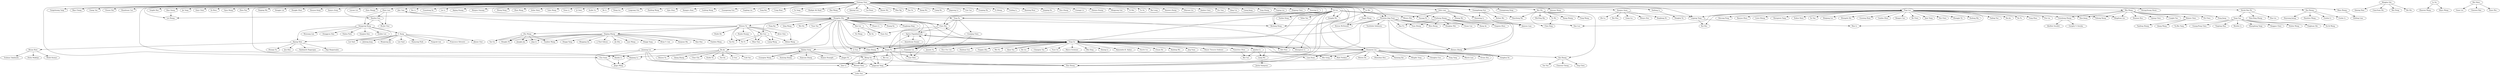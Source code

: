 strict digraph G{
"Enhong Chen " -> "Biao Xiang "
"Enhong Chen " -> "Fangshuang Tang "
"Enhong Chen " -> "Biao Chang "
"Enhong Chen " -> "Chang Tan "
"Enhong Chen " -> "Chunni Dai"
"Enhong Chen " -> "Huanhuan Cao "
"Enhong Chen " -> "Jilei Tian "
"Enhong Chen " -> "Le Wu "
"Enhong Chen " -> "Tengfei Bao "
"Enhong Chen " -> "Lei Zhang "
"Enhong Chen " -> "Jie Yang "
"Enhong Chen " -> "Zaiyi Chen"
"Enhong Chen " -> "Qi Zhou "
"Enhong Chen " -> "Yijun Wang"
"Enhong Chen " -> "Zhen Pan"
"Enhong Chen " -> "Tong Xu "
"Enhong Chen " -> "Haiping Ma "
"Enhong Chen " -> "Hongjie Lin"
"Enhong Chen " -> "Hongke Zhao "
"Enhong Chen " -> "Ruoyan Kong"
"Enhong Chen " -> "Xianyu Zeng "
"Enhong Chen " -> "Chuanren Liu "
"Enhong Chen " -> "Liyuan Liu "
"Enhong Chen " -> "Zhen Wangy"
"Enhong Chen " -> "Chu Guan "
"Enhong Chen " -> "Xiaolin Li "
"Enhong Chen " -> "Xin Li "
"Enhong Chen " -> "Guandong Xu "
"Enhong Chen " -> "Lin Li "
"Enhong Chen " -> "Aiqing Huang "
"Enhong Chen " -> "Wenjun Ouyang "
"Enhong Chen " -> "Chen Zhu "
"Enhong Chen " -> "Zheng Dong "
"Enhong Chen " -> "Zhen Wang "
"Enhong Chen " -> "Zefan Shen "
"Enhong Chen " -> "Yubo Wang "
"Enhong Chen " -> "Yitan Li "
"Enhong Chen " -> "Ji Chen "
"Enhong Chen " -> "Kuifei Yu "
"Enhong Chen " -> "Bo Li "
"Enhong Chen " -> "Dong Liu "
"Enhong Chen " -> "Lingyang Chu "
"Enhong Chen " -> "Zhefeng Wang "
"Enhong Chen " -> "Zijin Zhao "
"Enhong Chen " -> "Xiangyu Zhao "
"Enhong Chen " -> "Guifeng Wang "
"Enhong Chen " -> "Guangming Guo "
"Enhong Chen " -> "Yingling Liu "
"Enhong Chen " -> "Yong Rui "
"Enhong Chen " -> "Cong Zhao "
"Enhong Chen " -> "Zhen Liao "
"Enhong Chen " -> "Yu Yang "
"Enhong Chen " -> "Shafqat Ali Shad "
"Enhong Chen " -> "Hao Wang "
"Enhong Chen " -> "Xiaohui Sun "
"Enhong Chen " -> "Qiming Luo "
"Enhong Chen " -> "Lei Duan "
"Enhong Chen " -> "Runze Wu "
"Enhong Chen " -> "Wan Ng"
"Enhong Chen " -> "Fan Ye "
"Enhong Chen " -> "Xiang Wu "
"Enhong Chen " -> "Liang He "
"Enhong Chen " -> "Jingsong Lv"
"Enhong Chen " -> "Can Cao"
"Enhong Chen " -> "Guoping Hu"
"Enhong Chen " -> "Yi Zheng "
"Enhong Chen " -> "Guiling Li "
"Enhong Chen " -> "Baoxing Huai "
"Enhong Chen " -> "Junping Du "
"Enhong Chen " -> "Kun Zhang"
"Enhong Chen " -> "Guangyi Lv"
"Enhong Chen " -> "Zhenya Huang"
"Enhong Chen " -> "Mingyong Gao"
"Enhong Chen " -> "Si Wei"
"Enhong Chen " -> "Yu Su"
"Enhong Chen " -> "Bai Long"
"Enhong Chen " -> "Xiaowei Zhong"
"Enhong Chen " -> "Zhiyuan Liu"
"Enhong Chen " -> "Jianhui Chen"
"Enhong Chen " -> "Fei Tian"
"Enhong Chen " -> "Qing Cui"
"Enhong Chen " -> "Liang Jiang"
"Enhong Chen " -> "Tong Zhang"
"Enhong Chen " -> "Yuping Liu"
"Enhong Chen " -> "Zhigang Chen"
"Enhong Chen " -> "Xueying Li"
"Xiaohui Sun " -> "Dongyeop Kang "
"Xiaohui Sun " -> "Ho-Jin Choi "
"Chuanren Liu " -> "Mingfei Teng "
"Chuanren Liu " -> "March Liao"
"Chuanren Liu " -> "Vivian Zhu"
"Chuanren Liu " -> "Kai Zhang "
"Chuanren Liu " -> "Wei Geng"
"Chuanren Liu " -> "Matt Perkins"
"Chuanren Liu " -> "Bowen Du "
"Chuanren Liu " -> "Zhenshan Hou "
"Chuanren Liu " -> "Yanming Xie"
"Chuanren Liu " -> "Lian Duan "
"Chuanren Liu " -> "Yong Ge "
"Tong Xu " -> "Guoqing Chen "
"Chu Guan " -> "Jingci Ming"
"Chen Zhu " -> "Yuan Zuo "
"Dongyeop Kang " -> "Woosang Lim "
"Dongyeop Kang " -> "Lee Sael "
"Dongyeop Kang " -> "Donggyun Han "
"Dongyeop Kang " -> "Nahea Park "
"Dongyeop Kang " -> "Sangtae Kim "
"Dongyeop Kang " -> "Soobin Lee "
"Kai Zhang " -> "Chaoran Cheng "
"Kai Zhang " -> "Ting Chen"
"Guoqing Chen " -> "Can Chen "
"Hengshu Zhu " -> "Huang Xu "
"Hengshu Zhu " -> "Bo Jin "
"Hengshu Zhu " -> "Li Guo"
"Hengshu Zhu " -> "Chao Zhang"
"Hengshu Zhu " -> "Richang Hong "
"Hengshu Zhu " -> "Chen Zhu "
"Hengshu Zhu " -> "Pengliang Ding "
"Hengshu Zhu " -> "Fang Xie "
"Hengshu Zhu " -> "Guannan Liu "
"Hengshu Zhu " -> "Qing Wang "
"Hengshu Zhu " -> "Wei Hu "
"Hengshu Zhu " -> "Yuan Yao "
"Hengshu Zhu " -> "Meng Qu "
"Hengshu Zhu " -> "Junming Liu "
"Hengshu Zhu " -> "Hao Lin "
"Junming Liu " -> "Qiao Li "
"Junming Liu " -> "Weiwei Chen "
"Hao Lin " -> "Fei Wang "
"Hao Lin " -> "Ke Xu "
"Bo Jin " -> "Chao Che "
"Bo Jin " -> "Kuifei Yu"
"Bo Jin " -> "Yue Qu "
"Bo Jin " -> "Li Guo "
"Bo Jin " -> "Cuili Yao "
"Bo Jin " -> "Ruiyun Yu "
"Bo Jin " -> "Qiang Zhang "
"Enhong Chen " -> "Qi Liu "
"Enhong Chen " -> "Yong Ge "
"Enhong Chen " -> "Xinjiang Lu "
"Enhong Chen " -> "Hao Zhong "
"Enhong Chen " -> "Yingzi Wang "
"Enhong Chen " -> "Haocheng Wu "
"Yong Ge " -> "Hasan Timucin Ozdemir "
"Yong Ge " -> "Jannite Yu "
"Yong Ge " -> "Kuo Chu Lee "
"Yong Ge " -> "Zhenyu Zhang"
"Yong Ge " -> "Danhuai Guo "
"Yong Ge " -> "Yingqiu Zhu "
"Yong Ge " -> "Wei Xu "
"Yong Ge " -> "Zijun Yao "
"Yong Ge " -> "Chen Zhu "
"Yong Ge " -> "Bo Jin "
"Yong Ge " -> "Li Guo"
"Yong Ge " -> "Chao Zhang"
"Yong Ge " -> "Liang Wu "
"Yong Ge " -> "Bo Liu "
"Yong Ge " -> "Changxia Tao "
"Yong Ge " -> "Yuan Ge"
"Yong Ge " -> "Chuanren Liu "
"Yong Ge " -> "Wei Geng"
"Yong Ge " -> "Matt Perkins"
"Yong Ge " -> "Spiros Papadimitriou "
"Yong Ge " -> "Keli Xiao "
"Yong Ge " -> "Marco Gruteser "
"Yong Ge " -> "Min Ding "
"Yong Ge " -> "Siming Li"
"Yong Ge " -> "Ramendra K. Sahoo"
"Qi Liu " -> "Yuyang Ye"
"Qi Liu " -> "Wenya Zhu"
"Qi Liu " -> "Zongda Wu "
"Qi Liu " -> "Keli Xiao "
"Qi Liu " -> "Yefan Tao "
"Tong Xu " -> "Guannan Liu "
"Dongyeop Kang " -> "U. Kang "
"Spiros Papadimitriou " -> "Yong Ge "
"Zijun Yao " -> "Yong Ge "
"Chuanren Liu " -> "Jingyuan Yang "
"Chuanren Liu " -> "Leilei Sun "
"Chuanren Liu " -> "Chonghui Guo "
"U. Kang " -> "Francesco Silvestri "
"U. Kang " -> "Jihoon Choi"
"U. Kang " -> "Lee Sael "
"U. Kang " -> "Jinhong Jung "
"U. Kang " -> "Woojeong Jin"
"U. Kang " -> "Lee Sael"
"U. Kang " -> "Namyong Park"
"Enhong Chen " -> "Hengshu Zhu "
"Enhong Chen " -> "Zhongmou Li "
"Yong Ge " -> "Yuanchun Zhou "
"Yong Ge " -> "Yanchi Liu "
"Qi Liu " -> "Hao Zhong "
"Tong Xu " -> "Chen Zhu "
"Zhen Liao " -> "Ho-Jin Choi "
"Hengshu Zhu " -> "Zhiwen Yu "
"Defu Lian " -> "Xianming Li "
"Junming Liu " -> "Jingyuan Yang "
"Yuanchun Zhou " -> "Bin Cao "
"Keli Xiao " -> "Yong Ge "
"Zhiwen Yu " -> "Bin Guo "
"Zhiwen Yu " -> "Zhitao Wang "
"Zhiwen Yu " -> "Liang Wang "
"Zhiwen Yu " -> "Tao Ku "
"Zhiwen Yu " -> "Fei Yi "
"Zhiwen Yu " -> "Miao Tian "
"Zhiwen Yu " -> "Zhu Wang "
"Zhiwen Yu " -> "Huilei He "
"Zhiwen Yu " -> "Jilei Tian "
"Zhiwen Yu " -> "Runhe Huang"
"Zhiwen Yu " -> "Daqing Zhang "
"Liang Wu " -> "Justin Sampson "
"Daqing Zhang " -> "Leye Wang "
"Daqing Zhang " -> "Dingqi Yang "
"Daqing Zhang " -> "Brian Y. Lim "
"Daqing Zhang " -> "Xiaojuan Ma "
"Daqing Zhang " -> "Xiao Han "
"Daqing Zhang " -> "Tianben Wang "
"Daqing Zhang " -> "Tianben Wang"
"Daqing Zhang " -> "Tao Gu"
"Daqing Zhang " -> "Hongbo Ni"
"Daqing Zhang " -> "Jiangbo Jia"
"Daqing Zhang " -> "Jing Lv"
"Daqing Zhang " -> "Dingqi Yang"
"Daqing Zhang " -> "Bingqing Qu"
"Daqing Zhang " -> "J. Paul Gibson"
"Daqing Zhang " -> "Jie Zhu"
"Weiwei Chen " -> "Leilei Sun "
"Yanjie Fu " -> "Spiros Papadimitriou "
"Spiros Papadimitriou " -> "Ananthram Swami "
"Enhong Chen " -> "Defu Lian "
"Enhong Chen " -> "Wei Wu "
"Enhong Chen " -> "Linpeng Tang "
"Wei Wu " -> "Kai Zhang "
"Wei Wu " -> "Haocheng Wu "
"Wei Wu " -> "Fang Wang "
"Wei Wu " -> "Chen Xing"
"Wei Wu " -> "Yu Wu"
"Wei Wu " -> "Wei-Ying Ma"
"Wei Wu " -> "Xiang Zhang"
"Zhen Liao " -> "Dongyeop Kang "
"Defu Lian " -> "Yuyang Ye"
"Defu Lian " -> "Wenya Zhu"
"Defu Lian " -> "Zhenyu Zhang"
"Linpeng Tang " -> "Kai Shu "
"Linpeng Tang " -> "Wan Li "
"Jilei Tian " -> "Hengshu Zhu "
"Dongyeop Kang " -> "Kijung Shin "
"Hengshu Zhu " -> "Chen Zhu "
"Kijung Shin " -> "Hwanjo Yu "
"Kijung Shin " -> "Jisu Kim "
"Kijung Shin " -> "Vaishnavh Nagarajan "
"Kijung Shin " -> "Naji Shajarisales "
"Meng Qu " -> "Qiao Li "
"Meng Qu " -> "Weiwei Chen "
"Meng Qu " -> "Jingyuan Yang "
"Meng Qu " -> "Hao Zhong "
"Enhong Chen " -> "Zongda Wu "
"Enhong Chen " -> "Yong Ge "
"Enhong Chen " -> "Xiaojun Quan "
"Yong Ge " -> "Chuan He "
"Yong Ge " -> "Xindong Wu "
"Qi Liu " -> "Lei Zhang "
"Qi Liu " -> "Yuefan Deng "
"Xiaojun Quan " -> "Wenyu Dou "
"Xiaojun Quan " -> "Xingliang Ni "
"Xiaojun Quan " -> "Zhi Lu "
"Xiaojun Quan " -> "Bei Hua "
"Xiaojun Quan " -> "Gang Liu "
"Enhong Chen " -> "Guangxiang Zeng "
"Enhong Chen " -> "Fuzheng Zhang "
"Yong Ge " -> "Yanjie Fu "
"Yong Ge " -> "Jing Yuan "
"Qi Liu " -> "Chuanren Liu "
"Qi Liu " -> "Richang Hong "
"Fuzheng Zhang " -> "Honghao Wei "
"Fuzheng Zhang " -> "Chuan Cao "
"Fuzheng Zhang " -> "Hao Fu "
"Fuzheng Zhang " -> "Yuan Zhong "
"Fuzheng Zhang " -> "Wen Zhong "
"Fuzheng Zhang " -> "Jianxun Lian "
"Fuzheng Zhang " -> "Yingmin Zhou "
"Chuanren Liu " -> "Xinjiang Lu "
"Chuanren Liu " -> "Songhua Xu "
"Kai Zhang " -> "Tan Yan "
"Enhong Chen " -> "Jiannan Wang "
"Yingzi Wang " -> "Kieran McDonald "
"Qi Liu " -> "Tong Xu "
"Minghui Qiu " -> "Qiming Diao "
"Minghui Qiu " -> "Chao-Yuan Wu "
"Minghui Qiu " -> "Wei Dong "
"Lu Su " -> "Zhaoran Wang "
"Lu Su " -> "Shiyu Wang "
"Enhong Chen " -> "Guangzhong Sun "
"Enhong Chen " -> "Haifang Li"
"Yong Ge " -> "Jianhui Li "
"Hengshu Zhu " -> "Hao Zhong "
"Guangzhong Sun " -> "Xianming Li "
"Guangzhong Sun " -> "Xichen Wu "
"Guangzhong Sun " -> "Jianxun Lian "
"Haifang Li" -> "Nenghai Yu"
"Chen Zhu " -> "Spiros Papadimitriou "
"Jianhui Li " -> "Liang Wu "
"Jianhui Li " -> "Bin Cao "
"Guannan Liu " -> "Can Chen "
"U. Kang " -> "Yongsub Lim "
"Enhong Chen " -> "Ping Luo "
"Enhong Chen " -> "Min Wang "
"Enhong Chen " -> "Derek Hao Hu "
"Derek Hao Hu " -> "Xian-Xing Zhang "
"Derek Hao Hu " -> "Hua Liu "
"Derek Hao Hu " -> "Yang Gao "
"Ping Luo " -> "Yading Yue "
"Ping Luo " -> "Xin Jin "
"Ping Luo " -> "Kai Shu "
"Ping Luo " -> "Wan Li "
"Ping Luo " -> "Linpeng Tang "
"Ping Luo " -> "Xu Pu "
"Ping Luo " -> "Yuhong Xiong "
"Ping Luo " -> "Yong Zhao "
"Ping Luo " -> "Fen Lin "
"Ping Luo " -> "Shicong Feng "
"Ping Luo " -> "Baoyao Zhou "
"Ping Luo " -> "Liwei Zheng "
"Ping Luo " -> "Dan Luo "
"Ping Luo " -> "Yuhong Xiong "
"Ping Luo " -> "Bingduan Lin "
"Ping Luo " -> "Shengwen Yang "
"Ping Luo " -> "Xukun Shen"
"Ping Luo " -> "Su Yan "
"Ping Luo " -> "Zhiqiang Liu "
"Ping Luo " -> "Yong Zhao "
"Ping Luo " -> "Zhongzhi Shi "
"Ping Luo " -> "Gensheng Zhang "
"Ping Luo " -> "Xiao Jiang "
"Ping Luo " -> "Yuhong Xiong "
"Ping Luo " -> "Guoxing Zhan"
"Ping Luo " -> "Ganbin Zhou"
"Ping Luo " -> "Rongyu Cao"
"Ping Luo " -> "Bo Chen"
"Ping Luo " -> "Jiaxi Tang"
"Ping Luo " -> "Rui Chen"
"Ping Luo " -> "Zhongjie Yu"
"Ping Luo " -> "Xudong Ma"
"Zhen Liao " -> "Xiaohui Sun "
"Min Wang " -> "Fei Chen "
"Min Wang " -> "Peng Jiang "
"Min Wang " -> "Huiman Hou "
"Min Wang " -> "Lijiang Chen "
"Min Wang " -> "Conglei Yao "
"Xinjiang Lu " -> "Jingci Ming"
"Yang Gao " -> "Huihui Wang "
"Yang Gao " -> "Yinghuan Shi "
"Yang Gao " -> "Su-Qi Wang "
"Yang Gao " -> "Yu-Bin Yang "
"Yang Gao " -> "Guang-Peng Chen "
"Yang Gao " -> "Tingting Zhai "
"Yang Gao " -> "Wenbin Li"
"Yang Gao " -> "Shangdong Yang"
"Yang Gao " -> "Xingguo Chen"
"Gensheng Zhang " -> "Abolfazl Asudeh "
"Gensheng Zhang " -> "Gergely V. Zaruba "
"Wei Shen " -> "Yinan Liu "
"Wei Shen " -> "Chenwei Ran "
"Wei Shen " -> "Xuan Zhu "
"Chuanren Liu " -> "Meng Qu "
"Yong Ge " -> "Guannan Liu "
"Qi Liu " -> "Yong Ge "
"Hengshu Zhu " -> "Huayu Li "
"Hengshu Zhu " -> "Spiros Papadimitriou "
"Yanjie Fu " -> "Qiao Li "
"Yanjie Fu " -> "Jingyuan Yang "
"Yanjie Fu " -> "Can Chen "
"Yanjie Fu " -> "Yong Ge "
"Enhong Chen " -> "Richang Hong "
"Hengshu Zhu " -> "Bin Guo "
"Min Wang " -> "Yuhong Xiong "
"Min Wang " -> "Bingduan Lin "
"Min Wang " -> "Gensheng Zhang "
"Min Wang " -> "Xiao Jiang "
"Yanjie Fu " -> "Xiaolin Li "
"Yanjie Fu " -> "Weiwei Chen "
"Yanjie Fu " -> "Lian Duan "
"Bin Guo " -> "Zhitao Wang "
"Bin Guo " -> "Liang Wang "
"Bin Guo " -> "Tao Ku "
"Bin Guo " -> "Fei Yi "
"Bin Guo " -> "Miao Tian "
"Hao Lin " -> "Yuan Zuo "
"Xiaolin Li " -> "Jingci Ming"
"Minghui Qiu " -> "Shi Zhi "
"Hengshu Zhu " -> "Jingyuan Yang "
"Tong Xu " -> "Hao Zhong "
"Fuzheng Zhang " -> "Zhenyu Zhang"
"Enhong Chen " -> "Heung-Yeung Shum "
"Enhong Chen " -> "Kai Zheng "
"Kai Zheng " -> "Hoyoung Jueng"
"Kai Zheng " -> "Haozhou Wang "
"Kai Zheng " -> "Guohui Li "
"Kai Zheng " -> "Guohe Li "
"Guannan Liu " -> "Spiros Papadimitriou "
"Zhu Wang " -> "Tianben Wang"
"Zhu Wang " -> "Tao Gu"
"Zhu Wang " -> "Hongbo Ni"
"Zhu Wang " -> "Jiangbo Jia"
"Zhu Wang " -> "Jing Lv"
"Yu Wu" -> "Chen Xing"
"Enhong Chen " -> "Nicholas Jing Yuan "
"Nicholas Jing Yuan " -> "Zhenyu Zhang"
"Nicholas Jing Yuan " -> "Songhua Xu "
"Nicholas Jing Yuan " -> "Kieran McDonald "
"Nicholas Jing Yuan " -> "Honghao Wei "
"Nicholas Jing Yuan " -> "Chuan Cao "
"Nicholas Jing Yuan " -> "Hao Fu "
"Nicholas Jing Yuan " -> "Dan Luo "
"Nicholas Jing Yuan " -> "Yuan Zhong "
"Nicholas Jing Yuan " -> "Wen Zhong "
"Nicholas Jing Yuan " -> "Lian Duan "
"Nicholas Jing Yuan " -> "Yoshihide Sekimoto "
"Junming Liu " -> "Chu Guan "
"Hengshu Zhu " -> "Yong Ge "
"Min Wang " -> "Shimin Chen "
"Shimin Chen " -> "Yanfeng Zhang "
"Shimin Chen " -> "Qiang Wang "
"Hengshu Zhu " -> "Yanjie Fu "
"Biao Xiang " -> "Lei Zhang "
"Junming Liu " -> "Leilei Sun "
"Qi Liu " -> "Hengshu Zhu "
"Defu Lian " -> "Zhiang Wu"
"Hengshu Zhu " -> "Yuan Zuo "
"Yanjie Fu " -> "Bin Liu "
"Yong Ge " -> "Zhongmou Li "
"Qi Liu " -> "Linpeng Tang "
"Kijung Shin " -> "Bryan Hooi "
"Bryan Hooi " -> "Disha Makhija"
"Bryan Hooi " -> "Mohit Kumar"
"Bryan Hooi " -> "Tsubasa Takahashi "
"Le Wu " -> "Richang Hong "
"U. Kang " -> "Kijung Shin "
"Qi Liu " -> "Chen Zhu "
"Fuzheng Zhang " -> "Xiang Ao "
"Yong Ge " -> "Qinbao Song "
"Qinbao Song " -> "Guangtao Wang "
"Qinbao Song " -> "Xueying Zhang "
"Qinbao Song " -> "Kaiyuan Zhang "
"Qinbao Song " -> "Xuejun Huangfu "
"Qinbao Song " -> "Jingjie Ni "
"Guangtao Wang " -> "Qinbao Song "
"Chuanren Liu " -> "Yong Tang "
"Le Wu " -> "Nicholas Jing Yuan "
"Nicholas Jing Yuan " -> "Yanjie Fu "
"Zhiwen Yu " -> "Alvin Chin"
"Tong Xu " -> "Yanjie Fu "
"Yanjie Fu " -> "Hao Zhong "
"Enhong Chen " -> "Miao Zhang "
"Miao Zhang " -> "Zhifang Liao "
}